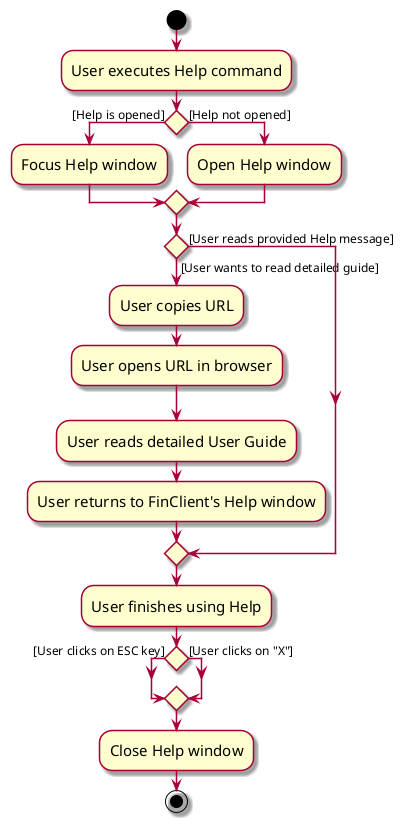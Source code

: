 @startuml
skin rose
skinparam ActivityFontSize 15
skinparam ArrowFontSize 12



start
:User executes Help command;

'Since the beta syntax does not support placing the condition outside the
'diamond we place it as the true branch instead.

if () then ([Help is opened])
    :Focus Help window;
else ([Help not opened])
    :Open Help window;
endif
if () then ([User wants to read detailed guide])
    :User copies URL;
    :User opens URL in browser;
    :User reads detailed User Guide;
    :User returns to FinClient's Help window;
else ([User reads provided Help message])
endif
:User finishes using Help;
if () then ([User clicks on ESC key])
else ([User clicks on "X"])
endif
:Close Help window;
stop
@enduml
